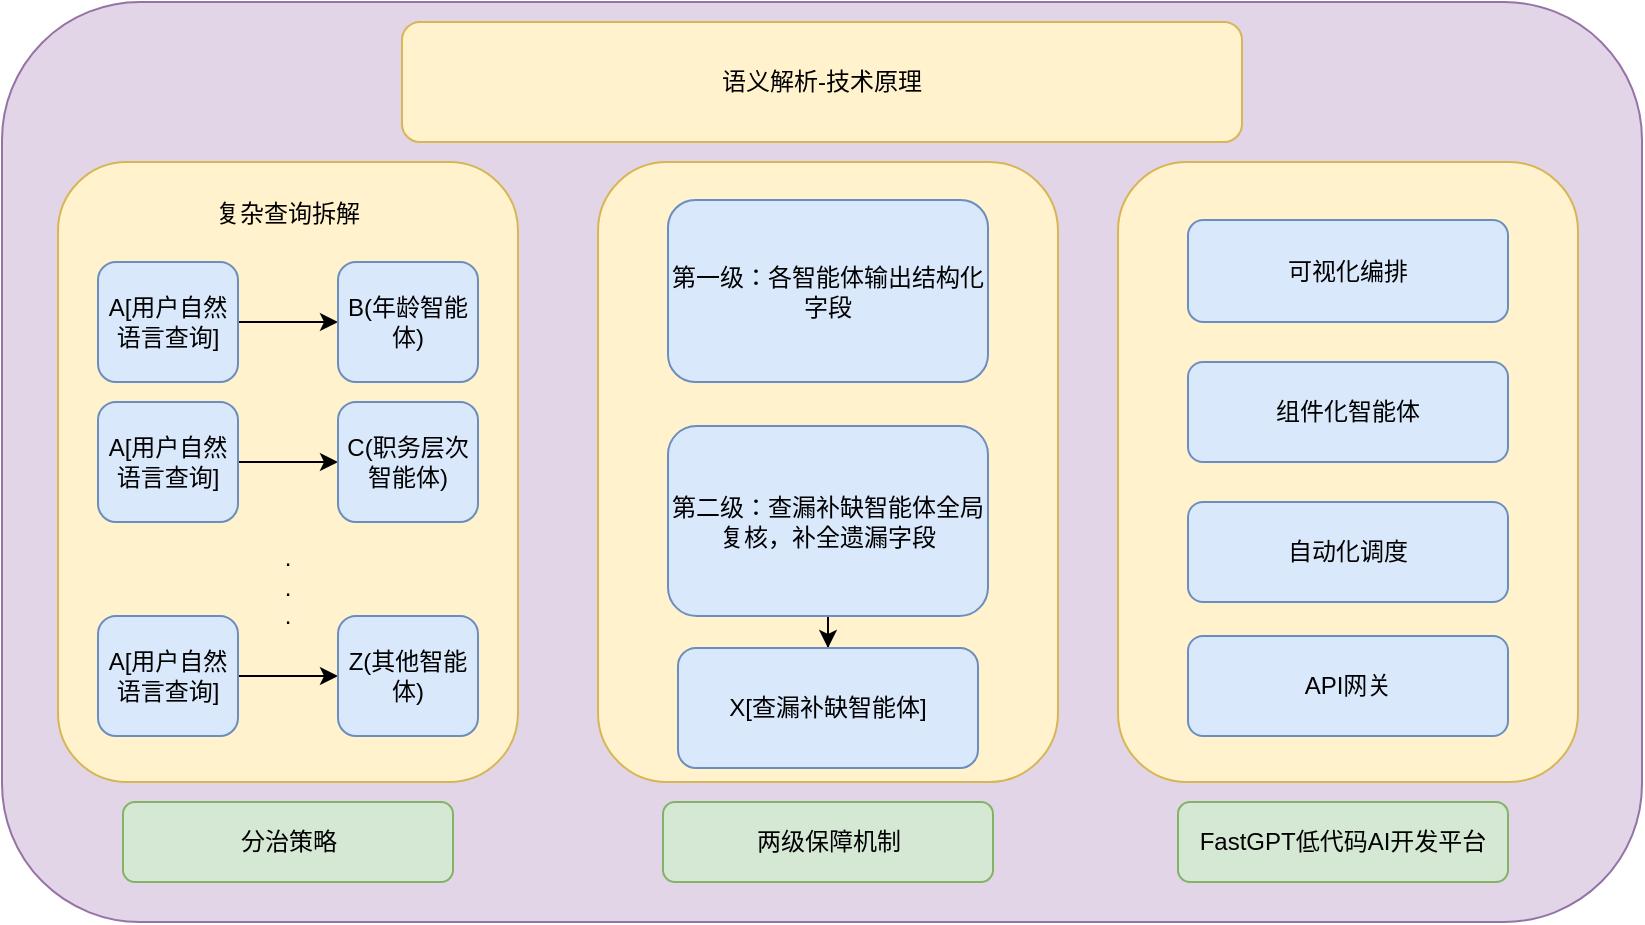 <mxfile version="27.1.4">
  <diagram name="第 1 页" id="09STBuvrKxEiNlCJ8EvK">
    <mxGraphModel dx="2050" dy="806" grid="1" gridSize="10" guides="1" tooltips="1" connect="1" arrows="1" fold="1" page="1" pageScale="1" pageWidth="827" pageHeight="1169" math="0" shadow="0">
      <root>
        <mxCell id="0" />
        <mxCell id="1" parent="0" />
        <mxCell id="aTH7eMplYvIqbtC05RKQ-1" value="" style="rounded=1;whiteSpace=wrap;html=1;fillColor=#e1d5e7;strokeColor=#9673a6;" vertex="1" parent="1">
          <mxGeometry x="4" y="40" width="820" height="460" as="geometry" />
        </mxCell>
        <mxCell id="aTH7eMplYvIqbtC05RKQ-2" value="&lt;div&gt;复杂查询拆解&lt;/div&gt;&lt;div&gt;&lt;br&gt;&lt;/div&gt;&lt;div&gt;&lt;br&gt;&lt;/div&gt;&lt;div&gt;&lt;br&gt;&lt;/div&gt;&lt;div&gt;&lt;br&gt;&lt;/div&gt;&lt;div&gt;&lt;br&gt;&lt;/div&gt;&lt;div&gt;&lt;br&gt;&lt;/div&gt;&lt;div&gt;&lt;br&gt;&lt;/div&gt;&lt;div&gt;&lt;br&gt;&lt;/div&gt;&lt;div&gt;&lt;br&gt;&lt;/div&gt;&lt;div&gt;&lt;br&gt;&lt;/div&gt;&lt;div&gt;&lt;br&gt;&lt;/div&gt;&lt;div&gt;.&lt;/div&gt;&lt;div&gt;.&lt;/div&gt;&lt;div&gt;.&lt;/div&gt;&lt;div&gt;&lt;br&gt;&lt;/div&gt;&lt;div&gt;&lt;br&gt;&lt;/div&gt;&lt;div&gt;&lt;br&gt;&lt;/div&gt;&lt;div&gt;&lt;br&gt;&lt;/div&gt;" style="rounded=1;whiteSpace=wrap;html=1;fillColor=#fff2cc;strokeColor=#d6b656;" vertex="1" parent="1">
          <mxGeometry x="32" y="120" width="230" height="310" as="geometry" />
        </mxCell>
        <mxCell id="aTH7eMplYvIqbtC05RKQ-5" value="" style="edgeStyle=orthogonalEdgeStyle;rounded=0;orthogonalLoop=1;jettySize=auto;html=1;" edge="1" parent="1" source="aTH7eMplYvIqbtC05RKQ-3" target="aTH7eMplYvIqbtC05RKQ-4">
          <mxGeometry relative="1" as="geometry" />
        </mxCell>
        <mxCell id="aTH7eMplYvIqbtC05RKQ-3" value="A[用户自然语言查询]" style="rounded=1;whiteSpace=wrap;html=1;fillColor=#dae8fc;strokeColor=#6c8ebf;" vertex="1" parent="1">
          <mxGeometry x="52" y="170" width="70" height="60" as="geometry" />
        </mxCell>
        <mxCell id="aTH7eMplYvIqbtC05RKQ-4" value="B(年龄智能体)" style="whiteSpace=wrap;html=1;rounded=1;fillColor=#dae8fc;strokeColor=#6c8ebf;" vertex="1" parent="1">
          <mxGeometry x="172" y="170" width="70" height="60" as="geometry" />
        </mxCell>
        <mxCell id="aTH7eMplYvIqbtC05RKQ-8" value="" style="edgeStyle=orthogonalEdgeStyle;rounded=0;orthogonalLoop=1;jettySize=auto;html=1;" edge="1" parent="1" source="aTH7eMplYvIqbtC05RKQ-6" target="aTH7eMplYvIqbtC05RKQ-7">
          <mxGeometry relative="1" as="geometry" />
        </mxCell>
        <mxCell id="aTH7eMplYvIqbtC05RKQ-6" value="A[用户自然语言查询]" style="rounded=1;whiteSpace=wrap;html=1;fillColor=#dae8fc;strokeColor=#6c8ebf;" vertex="1" parent="1">
          <mxGeometry x="52" y="240" width="70" height="60" as="geometry" />
        </mxCell>
        <mxCell id="aTH7eMplYvIqbtC05RKQ-7" value="C(职务层次智能体)" style="whiteSpace=wrap;html=1;rounded=1;fillColor=#dae8fc;strokeColor=#6c8ebf;" vertex="1" parent="1">
          <mxGeometry x="172" y="240" width="70" height="60" as="geometry" />
        </mxCell>
        <mxCell id="aTH7eMplYvIqbtC05RKQ-11" value="" style="edgeStyle=orthogonalEdgeStyle;rounded=0;orthogonalLoop=1;jettySize=auto;html=1;" edge="1" parent="1" source="aTH7eMplYvIqbtC05RKQ-9" target="aTH7eMplYvIqbtC05RKQ-10">
          <mxGeometry relative="1" as="geometry" />
        </mxCell>
        <mxCell id="aTH7eMplYvIqbtC05RKQ-9" value="A[用户自然语言查询]" style="rounded=1;whiteSpace=wrap;html=1;fillColor=#dae8fc;strokeColor=#6c8ebf;" vertex="1" parent="1">
          <mxGeometry x="52" y="347" width="70" height="60" as="geometry" />
        </mxCell>
        <mxCell id="aTH7eMplYvIqbtC05RKQ-10" value="Z(其他智能体)" style="whiteSpace=wrap;html=1;rounded=1;fillColor=#dae8fc;strokeColor=#6c8ebf;" vertex="1" parent="1">
          <mxGeometry x="172" y="347" width="70" height="60" as="geometry" />
        </mxCell>
        <mxCell id="aTH7eMplYvIqbtC05RKQ-12" value="语义解析-技术原理" style="rounded=1;whiteSpace=wrap;html=1;fillColor=#fff2cc;strokeColor=#d6b656;" vertex="1" parent="1">
          <mxGeometry x="204" y="50" width="420" height="60" as="geometry" />
        </mxCell>
        <mxCell id="aTH7eMplYvIqbtC05RKQ-13" value="分治策略" style="rounded=1;whiteSpace=wrap;html=1;fillColor=#d5e8d4;strokeColor=#82b366;" vertex="1" parent="1">
          <mxGeometry x="64.5" y="440" width="165" height="40" as="geometry" />
        </mxCell>
        <mxCell id="aTH7eMplYvIqbtC05RKQ-14" value="" style="rounded=1;whiteSpace=wrap;html=1;fillColor=#fff2cc;strokeColor=#d6b656;" vertex="1" parent="1">
          <mxGeometry x="302" y="120" width="230" height="310" as="geometry" />
        </mxCell>
        <mxCell id="aTH7eMplYvIqbtC05RKQ-15" value="第一级：各智能体输出结构化字段" style="rounded=1;whiteSpace=wrap;html=1;fillColor=#dae8fc;strokeColor=#6c8ebf;" vertex="1" parent="1">
          <mxGeometry x="337" y="139" width="160" height="91" as="geometry" />
        </mxCell>
        <mxCell id="aTH7eMplYvIqbtC05RKQ-18" value="" style="edgeStyle=orthogonalEdgeStyle;rounded=0;orthogonalLoop=1;jettySize=auto;html=1;" edge="1" parent="1" source="aTH7eMplYvIqbtC05RKQ-16" target="aTH7eMplYvIqbtC05RKQ-17">
          <mxGeometry relative="1" as="geometry" />
        </mxCell>
        <mxCell id="aTH7eMplYvIqbtC05RKQ-16" value="第二级：查漏补缺智能体全局复核，补全遗漏字段" style="rounded=1;whiteSpace=wrap;html=1;fillColor=#dae8fc;strokeColor=#6c8ebf;" vertex="1" parent="1">
          <mxGeometry x="337" y="252" width="160" height="95" as="geometry" />
        </mxCell>
        <mxCell id="aTH7eMplYvIqbtC05RKQ-17" value="X[查漏补缺智能体]" style="whiteSpace=wrap;html=1;rounded=1;fillColor=#dae8fc;strokeColor=#6c8ebf;" vertex="1" parent="1">
          <mxGeometry x="342" y="363" width="150" height="60" as="geometry" />
        </mxCell>
        <mxCell id="aTH7eMplYvIqbtC05RKQ-19" value="两级保障机制" style="rounded=1;whiteSpace=wrap;html=1;fillColor=#d5e8d4;strokeColor=#82b366;" vertex="1" parent="1">
          <mxGeometry x="334.5" y="440" width="165" height="40" as="geometry" />
        </mxCell>
        <mxCell id="aTH7eMplYvIqbtC05RKQ-20" value="" style="rounded=1;whiteSpace=wrap;html=1;fillColor=#fff2cc;strokeColor=#d6b656;" vertex="1" parent="1">
          <mxGeometry x="562" y="120" width="230" height="310" as="geometry" />
        </mxCell>
        <mxCell id="aTH7eMplYvIqbtC05RKQ-21" value="可视化编排" style="rounded=1;whiteSpace=wrap;html=1;fillColor=#dae8fc;strokeColor=#6c8ebf;" vertex="1" parent="1">
          <mxGeometry x="597" y="149" width="160" height="51" as="geometry" />
        </mxCell>
        <mxCell id="aTH7eMplYvIqbtC05RKQ-22" value="组件化智能体" style="rounded=1;whiteSpace=wrap;html=1;fillColor=#dae8fc;strokeColor=#6c8ebf;" vertex="1" parent="1">
          <mxGeometry x="597" y="220" width="160" height="50" as="geometry" />
        </mxCell>
        <mxCell id="aTH7eMplYvIqbtC05RKQ-23" value="自动化调度" style="rounded=1;whiteSpace=wrap;html=1;fillColor=#dae8fc;strokeColor=#6c8ebf;" vertex="1" parent="1">
          <mxGeometry x="597" y="290" width="160" height="50" as="geometry" />
        </mxCell>
        <mxCell id="aTH7eMplYvIqbtC05RKQ-24" value="API网关" style="rounded=1;whiteSpace=wrap;html=1;fillColor=#dae8fc;strokeColor=#6c8ebf;" vertex="1" parent="1">
          <mxGeometry x="597" y="357" width="160" height="50" as="geometry" />
        </mxCell>
        <mxCell id="aTH7eMplYvIqbtC05RKQ-25" value="FastGPT低代码AI开发平台" style="rounded=1;whiteSpace=wrap;html=1;fillColor=#d5e8d4;strokeColor=#82b366;" vertex="1" parent="1">
          <mxGeometry x="592" y="440" width="165" height="40" as="geometry" />
        </mxCell>
      </root>
    </mxGraphModel>
  </diagram>
</mxfile>
